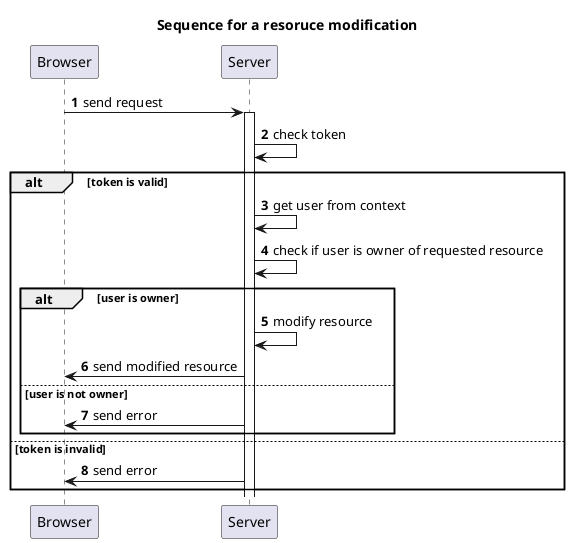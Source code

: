 @startuml

title Sequence for a resoruce modification
autonumber

participant "Browser" as browser
participant "Server" as server

browser -> server : send request
activate server
server -> server : check token
alt token is valid
    server -> server : get user from context
    server -> server : check if user is owner of requested resource
    alt user is owner
        server -> server : modify resource
        server -> browser : send modified resource
    else user is not owner
        server -> browser : send error
    end
else token is invalid
    server -> browser : send error
end

@enduml